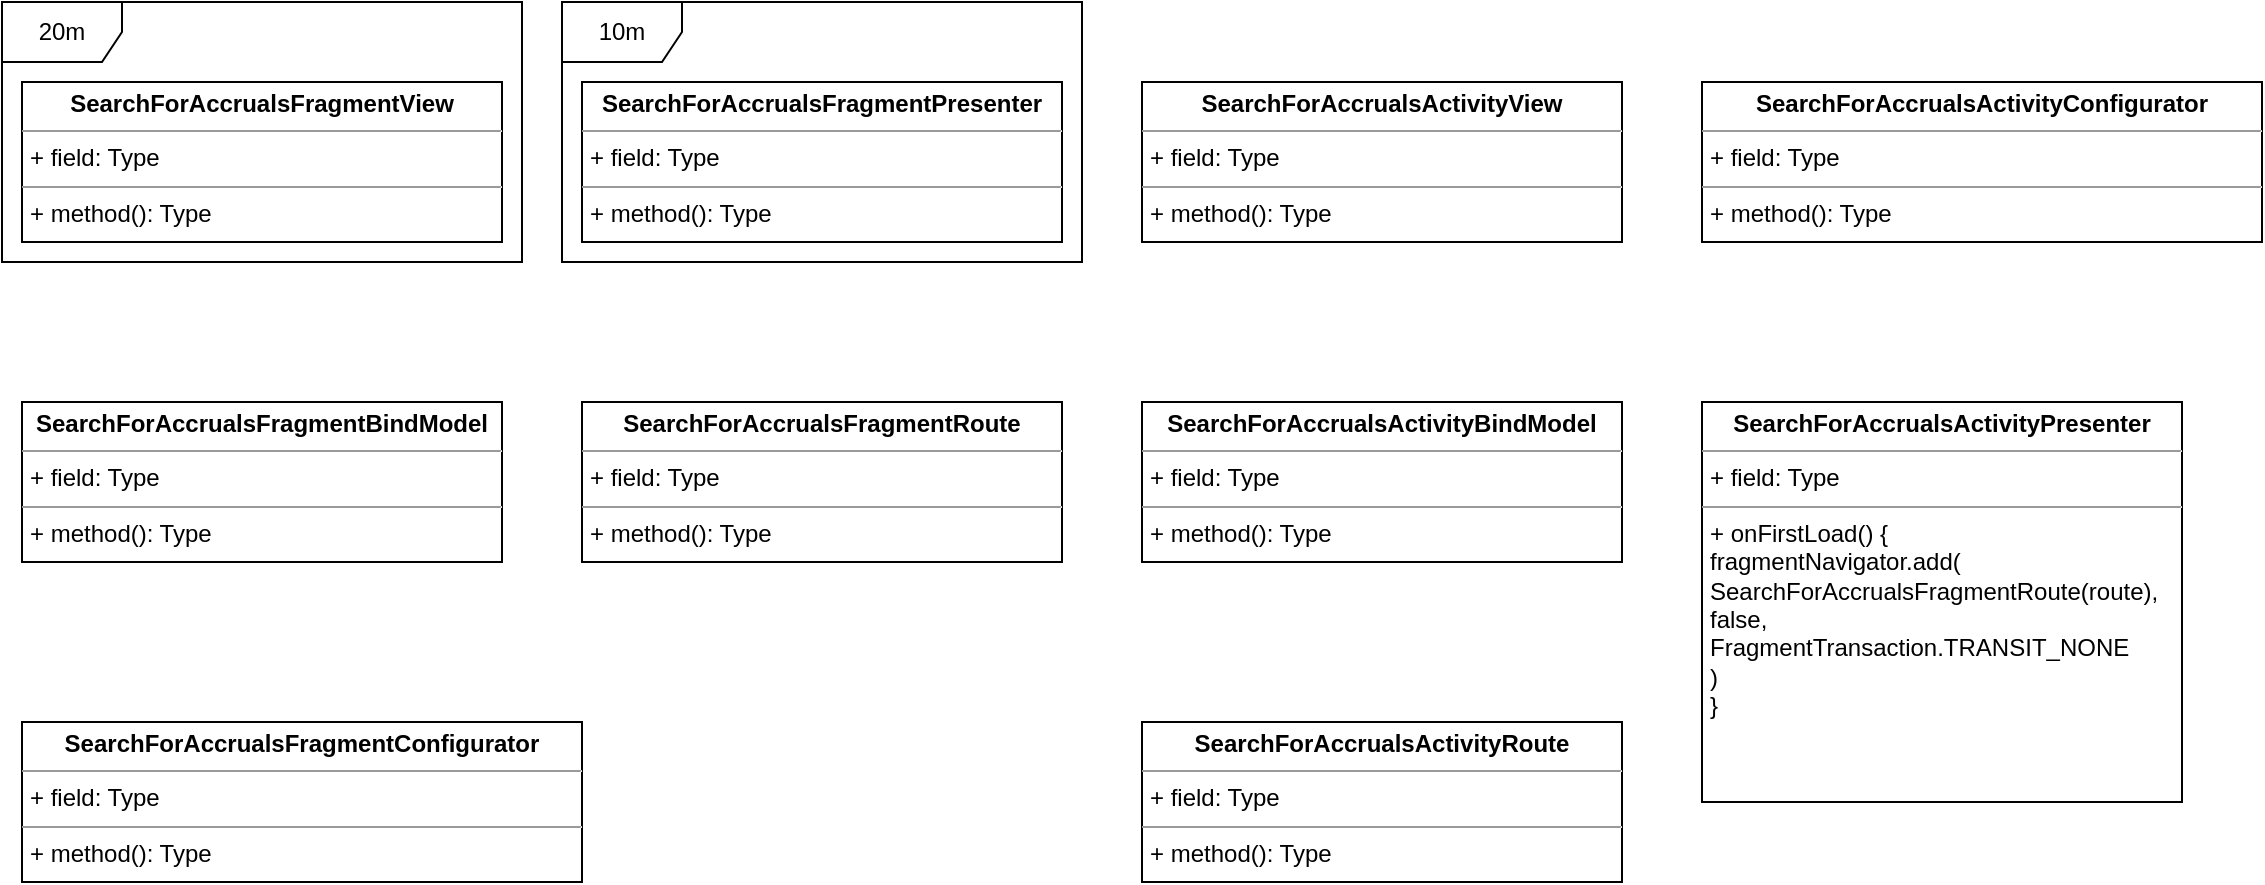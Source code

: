 <mxfile version="20.3.0" type="github">
  <diagram id="-5D71i8O5MvKb4OggWt0" name="Страница 1">
    <mxGraphModel dx="1351" dy="857" grid="1" gridSize="10" guides="1" tooltips="1" connect="1" arrows="1" fold="1" page="1" pageScale="1" pageWidth="827" pageHeight="1169" math="0" shadow="0">
      <root>
        <mxCell id="0" />
        <mxCell id="1" parent="0" />
        <mxCell id="gNV8FCJDL7z8xUMUF4n8-1" value="&lt;p style=&quot;margin:0px;margin-top:4px;text-align:center;&quot;&gt;&lt;b&gt;SearchForAccrualsFragmentView&lt;/b&gt;&lt;/p&gt;&lt;hr size=&quot;1&quot;&gt;&lt;p style=&quot;margin:0px;margin-left:4px;&quot;&gt;+ field: Type&lt;/p&gt;&lt;hr size=&quot;1&quot;&gt;&lt;p style=&quot;margin:0px;margin-left:4px;&quot;&gt;+ method(): Type&lt;/p&gt;" style="verticalAlign=top;align=left;overflow=fill;fontSize=12;fontFamily=Helvetica;html=1;" vertex="1" parent="1">
          <mxGeometry x="80" y="80" width="240" height="80" as="geometry" />
        </mxCell>
        <mxCell id="gNV8FCJDL7z8xUMUF4n8-2" value="&lt;p style=&quot;margin:0px;margin-top:4px;text-align:center;&quot;&gt;&lt;b&gt;SearchForAccrualsFragmentBindModel&lt;/b&gt;&lt;/p&gt;&lt;hr size=&quot;1&quot;&gt;&lt;p style=&quot;margin:0px;margin-left:4px;&quot;&gt;+ field: Type&lt;/p&gt;&lt;hr size=&quot;1&quot;&gt;&lt;p style=&quot;margin:0px;margin-left:4px;&quot;&gt;+ method(): Type&lt;/p&gt;" style="verticalAlign=top;align=left;overflow=fill;fontSize=12;fontFamily=Helvetica;html=1;" vertex="1" parent="1">
          <mxGeometry x="80" y="240" width="240" height="80" as="geometry" />
        </mxCell>
        <mxCell id="gNV8FCJDL7z8xUMUF4n8-3" value="&lt;p style=&quot;margin:0px;margin-top:4px;text-align:center;&quot;&gt;&lt;b&gt;SearchForAccrualsFragmentPresenter&lt;/b&gt;&lt;/p&gt;&lt;hr size=&quot;1&quot;&gt;&lt;p style=&quot;margin:0px;margin-left:4px;&quot;&gt;+ field: Type&lt;/p&gt;&lt;hr size=&quot;1&quot;&gt;&lt;p style=&quot;margin:0px;margin-left:4px;&quot;&gt;+ method(): Type&lt;/p&gt;" style="verticalAlign=top;align=left;overflow=fill;fontSize=12;fontFamily=Helvetica;html=1;" vertex="1" parent="1">
          <mxGeometry x="360" y="80" width="240" height="80" as="geometry" />
        </mxCell>
        <mxCell id="gNV8FCJDL7z8xUMUF4n8-4" value="&lt;p style=&quot;margin:0px;margin-top:4px;text-align:center;&quot;&gt;&lt;b&gt;SearchForAccrualsFragmentConfigurator&lt;/b&gt;&lt;/p&gt;&lt;hr size=&quot;1&quot;&gt;&lt;p style=&quot;margin:0px;margin-left:4px;&quot;&gt;+ field: Type&lt;/p&gt;&lt;hr size=&quot;1&quot;&gt;&lt;p style=&quot;margin:0px;margin-left:4px;&quot;&gt;+ method(): Type&lt;/p&gt;" style="verticalAlign=top;align=left;overflow=fill;fontSize=12;fontFamily=Helvetica;html=1;" vertex="1" parent="1">
          <mxGeometry x="80" y="400" width="280" height="80" as="geometry" />
        </mxCell>
        <mxCell id="gNV8FCJDL7z8xUMUF4n8-5" value="&lt;p style=&quot;margin:0px;margin-top:4px;text-align:center;&quot;&gt;&lt;b&gt;SearchForAccrualsFragmentRoute&lt;/b&gt;&lt;/p&gt;&lt;hr size=&quot;1&quot;&gt;&lt;p style=&quot;margin:0px;margin-left:4px;&quot;&gt;+ field: Type&lt;/p&gt;&lt;hr size=&quot;1&quot;&gt;&lt;p style=&quot;margin:0px;margin-left:4px;&quot;&gt;+ method(): Type&lt;/p&gt;" style="verticalAlign=top;align=left;overflow=fill;fontSize=12;fontFamily=Helvetica;html=1;" vertex="1" parent="1">
          <mxGeometry x="360" y="240" width="240" height="80" as="geometry" />
        </mxCell>
        <mxCell id="gNV8FCJDL7z8xUMUF4n8-6" value="&lt;p style=&quot;margin:0px;margin-top:4px;text-align:center;&quot;&gt;&lt;b&gt;SearchForAccrualsActivityView&lt;/b&gt;&lt;/p&gt;&lt;hr size=&quot;1&quot;&gt;&lt;p style=&quot;margin:0px;margin-left:4px;&quot;&gt;+ field: Type&lt;/p&gt;&lt;hr size=&quot;1&quot;&gt;&lt;p style=&quot;margin:0px;margin-left:4px;&quot;&gt;+ method(): Type&lt;/p&gt;" style="verticalAlign=top;align=left;overflow=fill;fontSize=12;fontFamily=Helvetica;html=1;" vertex="1" parent="1">
          <mxGeometry x="640" y="80" width="240" height="80" as="geometry" />
        </mxCell>
        <mxCell id="gNV8FCJDL7z8xUMUF4n8-7" value="&lt;p style=&quot;margin:0px;margin-top:4px;text-align:center;&quot;&gt;&lt;b&gt;SearchForAccrualsActivityBindModel&lt;/b&gt;&lt;/p&gt;&lt;hr size=&quot;1&quot;&gt;&lt;p style=&quot;margin:0px;margin-left:4px;&quot;&gt;+ field: Type&lt;/p&gt;&lt;hr size=&quot;1&quot;&gt;&lt;p style=&quot;margin:0px;margin-left:4px;&quot;&gt;+ method(): Type&lt;/p&gt;" style="verticalAlign=top;align=left;overflow=fill;fontSize=12;fontFamily=Helvetica;html=1;" vertex="1" parent="1">
          <mxGeometry x="640" y="240" width="240" height="80" as="geometry" />
        </mxCell>
        <mxCell id="gNV8FCJDL7z8xUMUF4n8-8" value="&lt;p style=&quot;margin:0px;margin-top:4px;text-align:center;&quot;&gt;&lt;b&gt;SearchForAccrualsActivityPresenter&lt;/b&gt;&lt;/p&gt;&lt;hr size=&quot;1&quot;&gt;&lt;p style=&quot;margin:0px;margin-left:4px;&quot;&gt;+ field: Type&lt;/p&gt;&lt;hr size=&quot;1&quot;&gt;&lt;p style=&quot;margin:0px;margin-left:4px;&quot;&gt;+ onFirstLoad() {&lt;/p&gt;&lt;p style=&quot;margin:0px;margin-left:4px;&quot;&gt;fragmentNavigator.add(&lt;/p&gt;&lt;p style=&quot;margin:0px;margin-left:4px;&quot;&gt;SearchForAccrualsFragmentRoute(route), &lt;br&gt;&lt;/p&gt;&lt;p style=&quot;margin:0px;margin-left:4px;&quot;&gt;false, &lt;br&gt;&lt;/p&gt;&lt;p style=&quot;margin:0px;margin-left:4px;&quot;&gt;FragmentTransaction.TRANSIT_NONE&lt;/p&gt;&lt;p style=&quot;margin:0px;margin-left:4px;&quot;&gt;)&lt;br&gt;&lt;/p&gt;&lt;p style=&quot;margin:0px;margin-left:4px;&quot;&gt;}&lt;br&gt;&lt;/p&gt;" style="verticalAlign=top;align=left;overflow=fill;fontSize=12;fontFamily=Helvetica;html=1;" vertex="1" parent="1">
          <mxGeometry x="920" y="240" width="240" height="200" as="geometry" />
        </mxCell>
        <mxCell id="gNV8FCJDL7z8xUMUF4n8-9" value="&lt;p style=&quot;margin:0px;margin-top:4px;text-align:center;&quot;&gt;&lt;b&gt;SearchForAccrualsActivityConfigurator&lt;/b&gt;&lt;/p&gt;&lt;hr size=&quot;1&quot;&gt;&lt;p style=&quot;margin:0px;margin-left:4px;&quot;&gt;+ field: Type&lt;/p&gt;&lt;hr size=&quot;1&quot;&gt;&lt;p style=&quot;margin:0px;margin-left:4px;&quot;&gt;+ method(): Type&lt;/p&gt;" style="verticalAlign=top;align=left;overflow=fill;fontSize=12;fontFamily=Helvetica;html=1;" vertex="1" parent="1">
          <mxGeometry x="920" y="80" width="280" height="80" as="geometry" />
        </mxCell>
        <mxCell id="gNV8FCJDL7z8xUMUF4n8-10" value="&lt;p style=&quot;margin:0px;margin-top:4px;text-align:center;&quot;&gt;&lt;b&gt;SearchForAccrualsActivityRoute&lt;/b&gt;&lt;/p&gt;&lt;hr size=&quot;1&quot;&gt;&lt;p style=&quot;margin:0px;margin-left:4px;&quot;&gt;+ field: Type&lt;/p&gt;&lt;hr size=&quot;1&quot;&gt;&lt;p style=&quot;margin:0px;margin-left:4px;&quot;&gt;+ method(): Type&lt;/p&gt;" style="verticalAlign=top;align=left;overflow=fill;fontSize=12;fontFamily=Helvetica;html=1;" vertex="1" parent="1">
          <mxGeometry x="640" y="400" width="240" height="80" as="geometry" />
        </mxCell>
        <mxCell id="gNV8FCJDL7z8xUMUF4n8-11" value="20m" style="shape=umlFrame;whiteSpace=wrap;html=1;" vertex="1" parent="1">
          <mxGeometry x="70" y="40" width="260" height="130" as="geometry" />
        </mxCell>
        <mxCell id="gNV8FCJDL7z8xUMUF4n8-12" value="10m" style="shape=umlFrame;whiteSpace=wrap;html=1;" vertex="1" parent="1">
          <mxGeometry x="350" y="40" width="260" height="130" as="geometry" />
        </mxCell>
      </root>
    </mxGraphModel>
  </diagram>
</mxfile>
